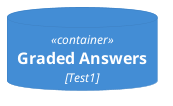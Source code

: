 @startuml Graded
!include <C4/C4_Container>
    ContainerDb(gradedDBAlias, "Graded Answers", "Test1", "")
@enduml